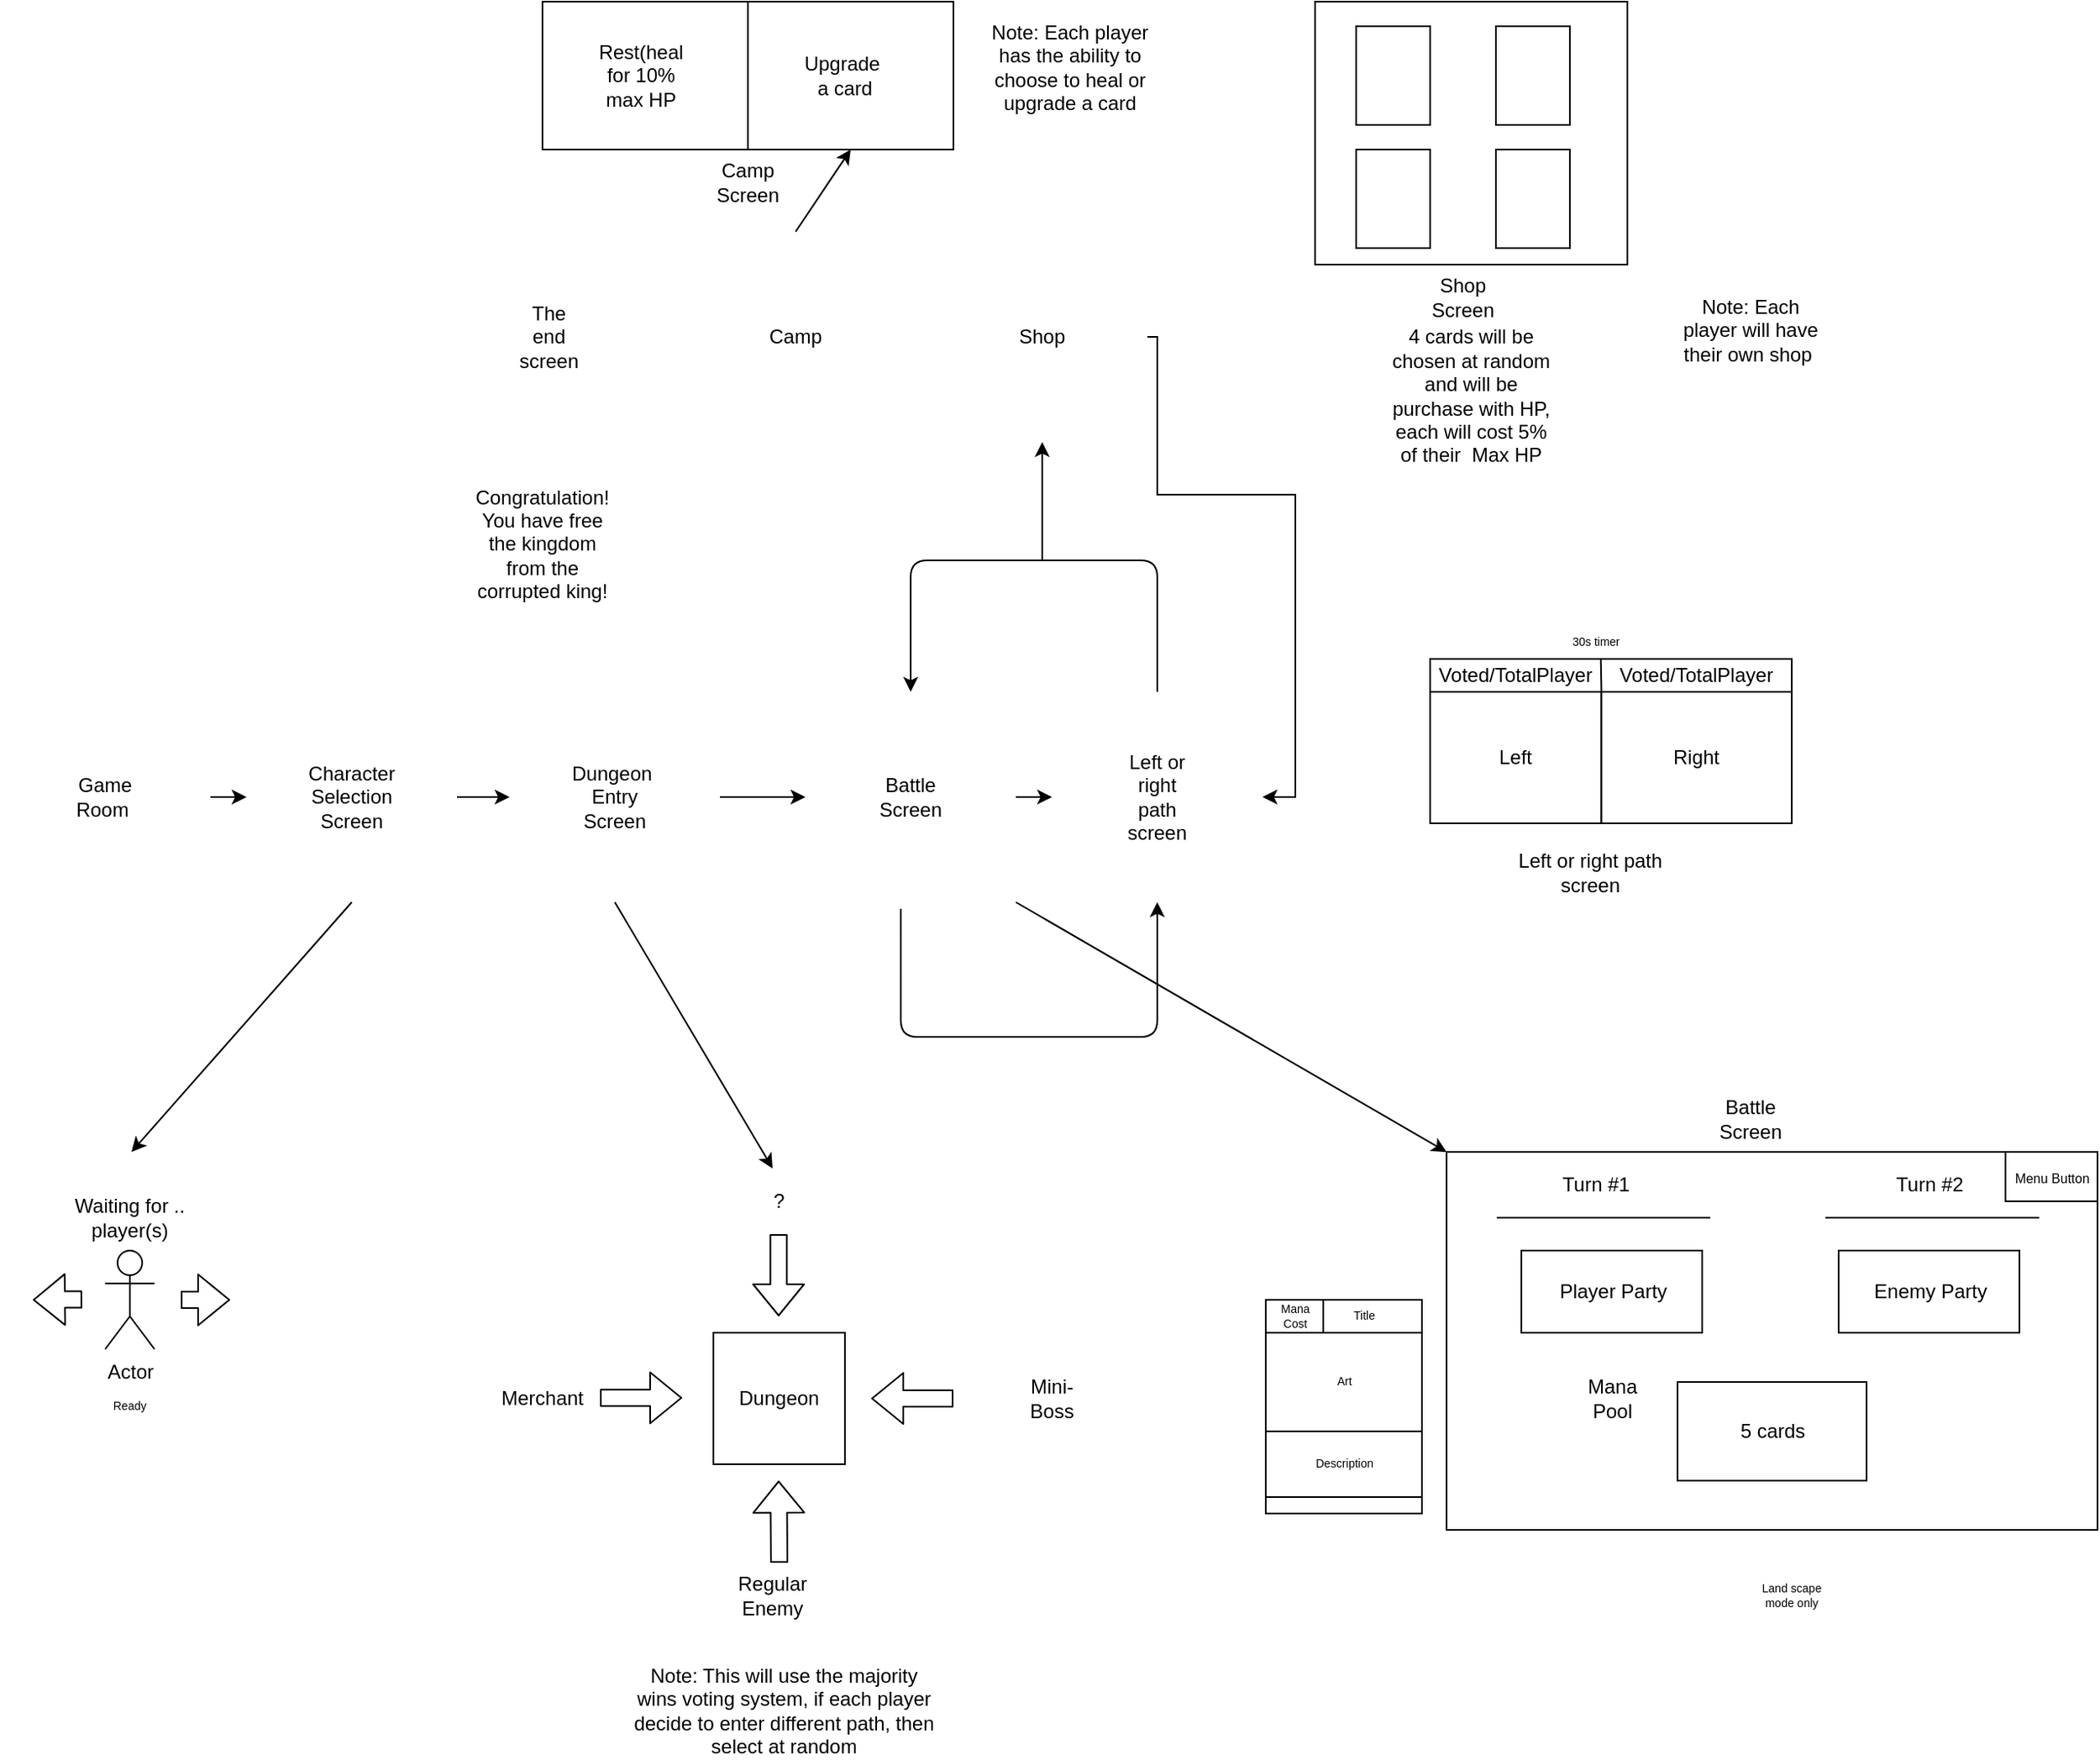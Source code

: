 <mxfile version="13.10.4" type="device"><diagram id="pbVKXJsePNaC-VFVFd6A" name="Page-1"><mxGraphModel dx="1422" dy="762" grid="1" gridSize="10" guides="1" tooltips="1" connect="1" arrows="1" fold="1" page="1" pageScale="1" pageWidth="850" pageHeight="1400" math="0" shadow="0"><root><mxCell id="0"/><mxCell id="1" parent="0"/><mxCell id="2u2CvLA-YCsp3FcDAvfl-1" value="" style="rounded=0;whiteSpace=wrap;html=1;" parent="1" vertex="1"><mxGeometry x="870" y="10" width="190" height="160" as="geometry"/></mxCell><mxCell id="sheT4rdz6Axnox0tqZkk-2" value="" style="rounded=0;whiteSpace=wrap;html=1;" parent="1" vertex="1"><mxGeometry x="400" y="10" width="250" height="90" as="geometry"/></mxCell><mxCell id="AjZo9gJM4LLW0YtzjUzM-5" value="" style="group" parent="1" vertex="1" connectable="0"><mxGeometry x="220" y="430" width="128" height="128" as="geometry"/></mxCell><mxCell id="AjZo9gJM4LLW0YtzjUzM-3" value="" style="shape=image;html=1;verticalAlign=top;verticalLabelPosition=bottom;labelBackgroundColor=#ffffff;imageAspect=0;aspect=fixed;image=https://cdn4.iconfinder.com/data/icons/essential-app-1/16/mobile-phone-smart-screen-128.png" parent="AjZo9gJM4LLW0YtzjUzM-5" vertex="1"><mxGeometry width="128" height="128" as="geometry"/></mxCell><mxCell id="AjZo9gJM4LLW0YtzjUzM-4" value="Character Selection Screen&lt;br&gt;" style="text;html=1;strokeColor=none;fillColor=none;align=center;verticalAlign=middle;whiteSpace=wrap;rounded=0;" parent="AjZo9gJM4LLW0YtzjUzM-5" vertex="1"><mxGeometry x="44" y="54" width="40" height="20" as="geometry"/></mxCell><mxCell id="AjZo9gJM4LLW0YtzjUzM-6" value="" style="group" parent="1" vertex="1" connectable="0"><mxGeometry x="70" y="430" width="128" height="128" as="geometry"/></mxCell><mxCell id="AjZo9gJM4LLW0YtzjUzM-7" value="" style="shape=image;html=1;verticalAlign=top;verticalLabelPosition=bottom;labelBackgroundColor=#ffffff;imageAspect=0;aspect=fixed;image=https://cdn4.iconfinder.com/data/icons/essential-app-1/16/mobile-phone-smart-screen-128.png" parent="AjZo9gJM4LLW0YtzjUzM-6" vertex="1"><mxGeometry width="128" height="128" as="geometry"/></mxCell><mxCell id="AjZo9gJM4LLW0YtzjUzM-8" value="Game Room&amp;nbsp;" style="text;html=1;strokeColor=none;fillColor=none;align=center;verticalAlign=middle;whiteSpace=wrap;rounded=0;" parent="AjZo9gJM4LLW0YtzjUzM-6" vertex="1"><mxGeometry x="44" y="54" width="40" height="20" as="geometry"/></mxCell><mxCell id="AjZo9gJM4LLW0YtzjUzM-11" value="" style="group" parent="1" vertex="1" connectable="0"><mxGeometry x="560" y="430" width="128" height="128" as="geometry"/></mxCell><mxCell id="AjZo9gJM4LLW0YtzjUzM-12" value="" style="shape=image;html=1;verticalAlign=top;verticalLabelPosition=bottom;labelBackgroundColor=#ffffff;imageAspect=0;aspect=fixed;image=https://cdn4.iconfinder.com/data/icons/essential-app-1/16/mobile-phone-smart-screen-128.png" parent="AjZo9gJM4LLW0YtzjUzM-11" vertex="1"><mxGeometry width="128" height="128" as="geometry"/></mxCell><mxCell id="AjZo9gJM4LLW0YtzjUzM-13" value="Battle Screen" style="text;html=1;strokeColor=none;fillColor=none;align=center;verticalAlign=middle;whiteSpace=wrap;rounded=0;" parent="AjZo9gJM4LLW0YtzjUzM-11" vertex="1"><mxGeometry x="44" y="54" width="40" height="20" as="geometry"/></mxCell><mxCell id="AjZo9gJM4LLW0YtzjUzM-14" value="" style="group" parent="1" vertex="1" connectable="0"><mxGeometry x="380" y="430" width="128" height="128" as="geometry"/></mxCell><mxCell id="AjZo9gJM4LLW0YtzjUzM-15" value="" style="shape=image;html=1;verticalAlign=top;verticalLabelPosition=bottom;labelBackgroundColor=#ffffff;imageAspect=0;aspect=fixed;image=https://cdn4.iconfinder.com/data/icons/essential-app-1/16/mobile-phone-smart-screen-128.png" parent="AjZo9gJM4LLW0YtzjUzM-14" vertex="1"><mxGeometry width="128" height="128" as="geometry"/></mxCell><mxCell id="AjZo9gJM4LLW0YtzjUzM-16" value="Dungeon&amp;nbsp;&lt;br&gt;Entry Screen" style="text;html=1;strokeColor=none;fillColor=none;align=center;verticalAlign=middle;whiteSpace=wrap;rounded=0;" parent="AjZo9gJM4LLW0YtzjUzM-14" vertex="1"><mxGeometry x="44" y="54" width="40" height="20" as="geometry"/></mxCell><mxCell id="AjZo9gJM4LLW0YtzjUzM-17" value="" style="group" parent="1" vertex="1" connectable="0"><mxGeometry x="710" y="430" width="128" height="128" as="geometry"/></mxCell><mxCell id="AjZo9gJM4LLW0YtzjUzM-18" value="" style="shape=image;html=1;verticalAlign=top;verticalLabelPosition=bottom;labelBackgroundColor=#ffffff;imageAspect=0;aspect=fixed;image=https://cdn4.iconfinder.com/data/icons/essential-app-1/16/mobile-phone-smart-screen-128.png" parent="AjZo9gJM4LLW0YtzjUzM-17" vertex="1"><mxGeometry width="128" height="128" as="geometry"/></mxCell><mxCell id="AjZo9gJM4LLW0YtzjUzM-19" value="Left or right path screen" style="text;html=1;strokeColor=none;fillColor=none;align=center;verticalAlign=middle;whiteSpace=wrap;rounded=0;" parent="AjZo9gJM4LLW0YtzjUzM-17" vertex="1"><mxGeometry x="44" y="54" width="40" height="20" as="geometry"/></mxCell><mxCell id="AjZo9gJM4LLW0YtzjUzM-20" style="edgeStyle=orthogonalEdgeStyle;rounded=0;orthogonalLoop=1;jettySize=auto;html=1;" parent="1" source="AjZo9gJM4LLW0YtzjUzM-7" target="AjZo9gJM4LLW0YtzjUzM-3" edge="1"><mxGeometry relative="1" as="geometry"/></mxCell><mxCell id="AjZo9gJM4LLW0YtzjUzM-21" style="edgeStyle=orthogonalEdgeStyle;rounded=0;orthogonalLoop=1;jettySize=auto;html=1;" parent="1" source="AjZo9gJM4LLW0YtzjUzM-3" target="AjZo9gJM4LLW0YtzjUzM-15" edge="1"><mxGeometry relative="1" as="geometry"/></mxCell><mxCell id="AjZo9gJM4LLW0YtzjUzM-22" style="edgeStyle=orthogonalEdgeStyle;rounded=0;orthogonalLoop=1;jettySize=auto;html=1;" parent="1" source="AjZo9gJM4LLW0YtzjUzM-15" target="AjZo9gJM4LLW0YtzjUzM-12" edge="1"><mxGeometry relative="1" as="geometry"/></mxCell><mxCell id="AjZo9gJM4LLW0YtzjUzM-23" style="edgeStyle=orthogonalEdgeStyle;rounded=0;orthogonalLoop=1;jettySize=auto;html=1;" parent="1" source="AjZo9gJM4LLW0YtzjUzM-12" target="AjZo9gJM4LLW0YtzjUzM-18" edge="1"><mxGeometry relative="1" as="geometry"/></mxCell><mxCell id="AjZo9gJM4LLW0YtzjUzM-25" value="" style="endArrow=classic;html=1;exitX=0.5;exitY=0;exitDx=0;exitDy=0;entryX=0.5;entryY=0;entryDx=0;entryDy=0;" parent="1" source="AjZo9gJM4LLW0YtzjUzM-18" target="AjZo9gJM4LLW0YtzjUzM-12" edge="1"><mxGeometry width="50" height="50" relative="1" as="geometry"><mxPoint x="740" y="380" as="sourcePoint"/><mxPoint x="630" y="260" as="targetPoint"/><Array as="points"><mxPoint x="774" y="350"/><mxPoint x="624" y="350"/></Array></mxGeometry></mxCell><mxCell id="AjZo9gJM4LLW0YtzjUzM-26" value="" style="endArrow=classic;html=1;entryX=0.5;entryY=1;entryDx=0;entryDy=0;exitX=0.453;exitY=1.031;exitDx=0;exitDy=0;exitPerimeter=0;" parent="1" source="AjZo9gJM4LLW0YtzjUzM-12" target="AjZo9gJM4LLW0YtzjUzM-18" edge="1"><mxGeometry width="50" height="50" relative="1" as="geometry"><mxPoint x="620" y="640" as="sourcePoint"/><mxPoint x="780" y="640" as="targetPoint"/><Array as="points"><mxPoint x="618" y="640"/><mxPoint x="774" y="640"/></Array></mxGeometry></mxCell><mxCell id="QSa_JD4APEMGe9eQTpQw-2" value="" style="group" parent="1" vertex="1" connectable="0"><mxGeometry x="640" y="150" width="128" height="128" as="geometry"/></mxCell><mxCell id="QSa_JD4APEMGe9eQTpQw-3" value="" style="shape=image;html=1;verticalAlign=top;verticalLabelPosition=bottom;labelBackgroundColor=#ffffff;imageAspect=0;aspect=fixed;image=https://cdn4.iconfinder.com/data/icons/essential-app-1/16/mobile-phone-smart-screen-128.png" parent="QSa_JD4APEMGe9eQTpQw-2" vertex="1"><mxGeometry width="128" height="128" as="geometry"/></mxCell><mxCell id="QSa_JD4APEMGe9eQTpQw-4" value="Shop" style="text;html=1;strokeColor=none;fillColor=none;align=center;verticalAlign=middle;whiteSpace=wrap;rounded=0;" parent="QSa_JD4APEMGe9eQTpQw-2" vertex="1"><mxGeometry x="44" y="54" width="40" height="20" as="geometry"/></mxCell><mxCell id="QSa_JD4APEMGe9eQTpQw-7" value="" style="endArrow=classic;html=1;entryX=0.5;entryY=1;entryDx=0;entryDy=0;" parent="1" target="QSa_JD4APEMGe9eQTpQw-3" edge="1"><mxGeometry width="50" height="50" relative="1" as="geometry"><mxPoint x="704" y="350" as="sourcePoint"/><mxPoint x="730" y="290" as="targetPoint"/></mxGeometry></mxCell><mxCell id="QSa_JD4APEMGe9eQTpQw-8" style="edgeStyle=orthogonalEdgeStyle;rounded=0;orthogonalLoop=1;jettySize=auto;html=1;entryX=1;entryY=0.5;entryDx=0;entryDy=0;" parent="1" source="QSa_JD4APEMGe9eQTpQw-3" target="AjZo9gJM4LLW0YtzjUzM-18" edge="1"><mxGeometry relative="1" as="geometry"><Array as="points"><mxPoint x="774" y="214"/><mxPoint x="774" y="310"/><mxPoint x="858" y="310"/><mxPoint x="858" y="494"/></Array></mxGeometry></mxCell><mxCell id="QSa_JD4APEMGe9eQTpQw-33" value="" style="group" parent="1" vertex="1" connectable="0"><mxGeometry x="340" y="150" width="128" height="128" as="geometry"/></mxCell><mxCell id="QSa_JD4APEMGe9eQTpQw-34" value="" style="shape=image;html=1;verticalAlign=top;verticalLabelPosition=bottom;labelBackgroundColor=#ffffff;imageAspect=0;aspect=fixed;image=https://cdn4.iconfinder.com/data/icons/essential-app-1/16/mobile-phone-smart-screen-128.png" parent="QSa_JD4APEMGe9eQTpQw-33" vertex="1"><mxGeometry width="128" height="128" as="geometry"/></mxCell><mxCell id="QSa_JD4APEMGe9eQTpQw-35" value="The end screen" style="text;html=1;strokeColor=none;fillColor=none;align=center;verticalAlign=middle;whiteSpace=wrap;rounded=0;" parent="QSa_JD4APEMGe9eQTpQw-33" vertex="1"><mxGeometry x="44" y="54" width="40" height="20" as="geometry"/></mxCell><mxCell id="QSa_JD4APEMGe9eQTpQw-37" value="" style="group" parent="1" vertex="1" connectable="0"><mxGeometry x="490" y="150" width="128" height="128" as="geometry"/></mxCell><mxCell id="QSa_JD4APEMGe9eQTpQw-38" value="" style="shape=image;html=1;verticalAlign=top;verticalLabelPosition=bottom;labelBackgroundColor=#ffffff;imageAspect=0;aspect=fixed;image=https://cdn4.iconfinder.com/data/icons/essential-app-1/16/mobile-phone-smart-screen-128.png" parent="QSa_JD4APEMGe9eQTpQw-37" vertex="1"><mxGeometry width="128" height="128" as="geometry"/></mxCell><mxCell id="QSa_JD4APEMGe9eQTpQw-39" value="Camp" style="text;html=1;strokeColor=none;fillColor=none;align=center;verticalAlign=middle;whiteSpace=wrap;rounded=0;" parent="QSa_JD4APEMGe9eQTpQw-37" vertex="1"><mxGeometry x="44" y="54" width="40" height="20" as="geometry"/></mxCell><mxCell id="sheT4rdz6Axnox0tqZkk-5" value="Camp Screen&lt;br&gt;" style="text;html=1;strokeColor=none;fillColor=none;align=center;verticalAlign=middle;whiteSpace=wrap;rounded=0;" parent="1" vertex="1"><mxGeometry x="505" y="110" width="40" height="20" as="geometry"/></mxCell><mxCell id="sheT4rdz6Axnox0tqZkk-12" value="" style="endArrow=none;html=1;exitX=0.5;exitY=1;exitDx=0;exitDy=0;entryX=0.5;entryY=0;entryDx=0;entryDy=0;" parent="1" source="sheT4rdz6Axnox0tqZkk-2" target="sheT4rdz6Axnox0tqZkk-2" edge="1"><mxGeometry width="50" height="50" relative="1" as="geometry"><mxPoint x="500" y="70" as="sourcePoint"/><mxPoint x="550" y="20" as="targetPoint"/></mxGeometry></mxCell><mxCell id="sheT4rdz6Axnox0tqZkk-13" value="Rest(heal for 10% max HP" style="text;html=1;strokeColor=none;fillColor=none;align=center;verticalAlign=middle;whiteSpace=wrap;rounded=0;" parent="1" vertex="1"><mxGeometry x="440" y="45" width="40" height="20" as="geometry"/></mxCell><mxCell id="sheT4rdz6Axnox0tqZkk-14" value="Upgrade&amp;nbsp; a card" style="text;html=1;strokeColor=none;fillColor=none;align=center;verticalAlign=middle;whiteSpace=wrap;rounded=0;" parent="1" vertex="1"><mxGeometry x="564" y="45" width="40" height="20" as="geometry"/></mxCell><mxCell id="2u2CvLA-YCsp3FcDAvfl-2" value="4 cards will be chosen at random and will be purchase with HP, each will cost 5% of their&amp;nbsp; Max HP" style="text;html=1;strokeColor=none;fillColor=none;align=center;verticalAlign=middle;whiteSpace=wrap;rounded=0;" parent="1" vertex="1"><mxGeometry x="915" y="240" width="100" height="20" as="geometry"/></mxCell><mxCell id="2u2CvLA-YCsp3FcDAvfl-3" value="" style="rounded=0;whiteSpace=wrap;html=1;" parent="1" vertex="1"><mxGeometry x="895" y="25" width="45" height="60" as="geometry"/></mxCell><mxCell id="2u2CvLA-YCsp3FcDAvfl-4" value="" style="rounded=0;whiteSpace=wrap;html=1;" parent="1" vertex="1"><mxGeometry x="980" y="25" width="45" height="60" as="geometry"/></mxCell><mxCell id="2u2CvLA-YCsp3FcDAvfl-5" value="" style="rounded=0;whiteSpace=wrap;html=1;" parent="1" vertex="1"><mxGeometry x="895" y="100" width="45" height="60" as="geometry"/></mxCell><mxCell id="2u2CvLA-YCsp3FcDAvfl-6" value="" style="rounded=0;whiteSpace=wrap;html=1;" parent="1" vertex="1"><mxGeometry x="980" y="100" width="45" height="60" as="geometry"/></mxCell><mxCell id="2u2CvLA-YCsp3FcDAvfl-7" value="" style="endArrow=classic;html=1;exitX=0.5;exitY=1;exitDx=0;exitDy=0;" parent="1" source="AjZo9gJM4LLW0YtzjUzM-15" edge="1"><mxGeometry width="50" height="50" relative="1" as="geometry"><mxPoint x="430" y="650" as="sourcePoint"/><mxPoint x="540" y="720" as="targetPoint"/></mxGeometry></mxCell><mxCell id="2u2CvLA-YCsp3FcDAvfl-9" value="" style="endArrow=classic;html=1;exitX=0.5;exitY=1;exitDx=0;exitDy=0;" parent="1" source="AjZo9gJM4LLW0YtzjUzM-3" edge="1"><mxGeometry width="50" height="50" relative="1" as="geometry"><mxPoint x="300" y="660" as="sourcePoint"/><mxPoint x="150" y="710" as="targetPoint"/></mxGeometry></mxCell><mxCell id="2u2CvLA-YCsp3FcDAvfl-10" value="Actor" style="shape=umlActor;verticalLabelPosition=bottom;verticalAlign=top;html=1;outlineConnect=0;" parent="1" vertex="1"><mxGeometry x="134" y="770" width="30" height="60" as="geometry"/></mxCell><mxCell id="2u2CvLA-YCsp3FcDAvfl-11" value="" style="shape=flexArrow;endArrow=classic;html=1;" parent="1" edge="1"><mxGeometry width="50" height="50" relative="1" as="geometry"><mxPoint x="180" y="800" as="sourcePoint"/><mxPoint x="210" y="800" as="targetPoint"/></mxGeometry></mxCell><mxCell id="2u2CvLA-YCsp3FcDAvfl-13" value="" style="shape=flexArrow;endArrow=classic;html=1;" parent="1" edge="1"><mxGeometry width="50" height="50" relative="1" as="geometry"><mxPoint x="120.0" y="799.71" as="sourcePoint"/><mxPoint x="90" y="800" as="targetPoint"/></mxGeometry></mxCell><mxCell id="2u2CvLA-YCsp3FcDAvfl-16" value="Waiting for .. player(s)" style="text;html=1;strokeColor=none;fillColor=none;align=center;verticalAlign=middle;whiteSpace=wrap;rounded=0;" parent="1" vertex="1"><mxGeometry x="106" y="740" width="86" height="20" as="geometry"/></mxCell><mxCell id="2u2CvLA-YCsp3FcDAvfl-17" value="Dungeon" style="whiteSpace=wrap;html=1;aspect=fixed;" parent="1" vertex="1"><mxGeometry x="504" y="820" width="80" height="80" as="geometry"/></mxCell><mxCell id="2u2CvLA-YCsp3FcDAvfl-18" value="" style="shape=flexArrow;endArrow=classic;html=1;" parent="1" edge="1"><mxGeometry width="50" height="50" relative="1" as="geometry"><mxPoint x="435" y="859.66" as="sourcePoint"/><mxPoint x="485" y="859.66" as="targetPoint"/></mxGeometry></mxCell><mxCell id="2u2CvLA-YCsp3FcDAvfl-19" value="" style="shape=flexArrow;endArrow=classic;html=1;" parent="1" edge="1"><mxGeometry width="50" height="50" relative="1" as="geometry"><mxPoint x="650" y="860" as="sourcePoint"/><mxPoint x="600" y="860" as="targetPoint"/></mxGeometry></mxCell><mxCell id="2u2CvLA-YCsp3FcDAvfl-20" value="" style="shape=flexArrow;endArrow=classic;html=1;" parent="1" edge="1"><mxGeometry width="50" height="50" relative="1" as="geometry"><mxPoint x="543.66" y="760" as="sourcePoint"/><mxPoint x="543.66" y="810" as="targetPoint"/></mxGeometry></mxCell><mxCell id="2u2CvLA-YCsp3FcDAvfl-21" value="" style="shape=flexArrow;endArrow=classic;html=1;" parent="1" edge="1"><mxGeometry width="50" height="50" relative="1" as="geometry"><mxPoint x="544" y="960" as="sourcePoint"/><mxPoint x="543.66" y="910" as="targetPoint"/></mxGeometry></mxCell><mxCell id="2u2CvLA-YCsp3FcDAvfl-22" value="?" style="text;html=1;strokeColor=none;fillColor=none;align=center;verticalAlign=middle;whiteSpace=wrap;rounded=0;" parent="1" vertex="1"><mxGeometry x="524" y="730" width="40" height="20" as="geometry"/></mxCell><mxCell id="2u2CvLA-YCsp3FcDAvfl-23" value="Merchant" style="text;html=1;strokeColor=none;fillColor=none;align=center;verticalAlign=middle;whiteSpace=wrap;rounded=0;" parent="1" vertex="1"><mxGeometry x="380" y="850" width="40" height="20" as="geometry"/></mxCell><mxCell id="2u2CvLA-YCsp3FcDAvfl-24" value="Regular Enemy" style="text;html=1;strokeColor=none;fillColor=none;align=center;verticalAlign=middle;whiteSpace=wrap;rounded=0;" parent="1" vertex="1"><mxGeometry x="520" y="970" width="40" height="20" as="geometry"/></mxCell><mxCell id="2u2CvLA-YCsp3FcDAvfl-25" value="Mini-Boss" style="text;html=1;strokeColor=none;fillColor=none;align=center;verticalAlign=middle;whiteSpace=wrap;rounded=0;" parent="1" vertex="1"><mxGeometry x="690" y="850" width="40" height="20" as="geometry"/></mxCell><mxCell id="2u2CvLA-YCsp3FcDAvfl-26" value="Congratulation!&lt;br&gt;You have free the kingdom from the corrupted king!" style="text;html=1;strokeColor=none;fillColor=none;align=center;verticalAlign=middle;whiteSpace=wrap;rounded=0;" parent="1" vertex="1"><mxGeometry x="380" y="330" width="40" height="20" as="geometry"/></mxCell><mxCell id="bKgF3MeJaRfdeJ4T0snE-1" value="Note: Each player will have their own shop&amp;nbsp;" style="text;html=1;strokeColor=none;fillColor=none;align=center;verticalAlign=middle;whiteSpace=wrap;rounded=0;" vertex="1" parent="1"><mxGeometry x="1090" y="200" width="90" height="20" as="geometry"/></mxCell><mxCell id="bKgF3MeJaRfdeJ4T0snE-2" value="Note: Each player has the ability to choose to heal or upgrade a card" style="text;html=1;strokeColor=none;fillColor=none;align=center;verticalAlign=middle;whiteSpace=wrap;rounded=0;" vertex="1" parent="1"><mxGeometry x="670" y="40" width="102" height="20" as="geometry"/></mxCell><mxCell id="bKgF3MeJaRfdeJ4T0snE-3" value="Shop Screen" style="text;html=1;strokeColor=none;fillColor=none;align=center;verticalAlign=middle;whiteSpace=wrap;rounded=0;" vertex="1" parent="1"><mxGeometry x="940" y="180" width="40" height="20" as="geometry"/></mxCell><mxCell id="bKgF3MeJaRfdeJ4T0snE-4" value="Note: This will use the majority wins voting system, if each player decide to enter different path, then select at random" style="text;html=1;strokeColor=none;fillColor=none;align=center;verticalAlign=middle;whiteSpace=wrap;rounded=0;" vertex="1" parent="1"><mxGeometry x="454" y="1040" width="186" height="20" as="geometry"/></mxCell><mxCell id="bKgF3MeJaRfdeJ4T0snE-6" value="" style="endArrow=classic;html=1;exitX=0.5;exitY=0;exitDx=0;exitDy=0;entryX=0.75;entryY=1;entryDx=0;entryDy=0;" edge="1" parent="1" source="QSa_JD4APEMGe9eQTpQw-38" target="sheT4rdz6Axnox0tqZkk-2"><mxGeometry width="50" height="50" relative="1" as="geometry"><mxPoint x="590" y="170" as="sourcePoint"/><mxPoint x="640" y="120" as="targetPoint"/></mxGeometry></mxCell><mxCell id="bKgF3MeJaRfdeJ4T0snE-17" value="" style="group" vertex="1" connectable="0" parent="1"><mxGeometry x="940" y="410" width="220" height="100" as="geometry"/></mxCell><mxCell id="bKgF3MeJaRfdeJ4T0snE-8" value="" style="rounded=0;whiteSpace=wrap;html=1;" vertex="1" parent="bKgF3MeJaRfdeJ4T0snE-17"><mxGeometry width="220" height="100" as="geometry"/></mxCell><mxCell id="bKgF3MeJaRfdeJ4T0snE-9" value="" style="rounded=0;whiteSpace=wrap;html=1;" vertex="1" parent="bKgF3MeJaRfdeJ4T0snE-17"><mxGeometry y="20" width="104.211" height="80" as="geometry"/></mxCell><mxCell id="bKgF3MeJaRfdeJ4T0snE-10" value="" style="rounded=0;whiteSpace=wrap;html=1;" vertex="1" parent="bKgF3MeJaRfdeJ4T0snE-17"><mxGeometry x="104.211" y="20" width="115.789" height="80" as="geometry"/></mxCell><mxCell id="bKgF3MeJaRfdeJ4T0snE-12" value="" style="endArrow=none;html=1;exitX=1;exitY=0;exitDx=0;exitDy=0;entryX=0.472;entryY=-0.001;entryDx=0;entryDy=0;entryPerimeter=0;" edge="1" parent="bKgF3MeJaRfdeJ4T0snE-17" source="bKgF3MeJaRfdeJ4T0snE-9" target="bKgF3MeJaRfdeJ4T0snE-8"><mxGeometry width="50" height="50" relative="1" as="geometry"><mxPoint x="81.053" y="10" as="sourcePoint"/><mxPoint x="110" as="targetPoint"/></mxGeometry></mxCell><mxCell id="bKgF3MeJaRfdeJ4T0snE-13" value="Left" style="text;html=1;strokeColor=none;fillColor=none;align=center;verticalAlign=middle;whiteSpace=wrap;rounded=0;" vertex="1" parent="bKgF3MeJaRfdeJ4T0snE-17"><mxGeometry x="28.947" y="50" width="46.316" height="20" as="geometry"/></mxCell><mxCell id="bKgF3MeJaRfdeJ4T0snE-14" value="Right" style="text;html=1;strokeColor=none;fillColor=none;align=center;verticalAlign=middle;whiteSpace=wrap;rounded=0;" vertex="1" parent="bKgF3MeJaRfdeJ4T0snE-17"><mxGeometry x="138.947" y="50" width="46.316" height="20" as="geometry"/></mxCell><mxCell id="bKgF3MeJaRfdeJ4T0snE-15" value="Voted/TotalPlayer" style="text;html=1;strokeColor=none;fillColor=none;align=center;verticalAlign=middle;whiteSpace=wrap;rounded=0;" vertex="1" parent="bKgF3MeJaRfdeJ4T0snE-17"><mxGeometry x="28.947" width="46.316" height="20" as="geometry"/></mxCell><mxCell id="bKgF3MeJaRfdeJ4T0snE-16" value="Voted/TotalPlayer" style="text;html=1;strokeColor=none;fillColor=none;align=center;verticalAlign=middle;whiteSpace=wrap;rounded=0;" vertex="1" parent="bKgF3MeJaRfdeJ4T0snE-17"><mxGeometry x="138.947" width="46.316" height="20" as="geometry"/></mxCell><mxCell id="bKgF3MeJaRfdeJ4T0snE-18" value="Left or right path screen" style="text;html=1;strokeColor=none;fillColor=none;align=center;verticalAlign=middle;whiteSpace=wrap;rounded=0;" vertex="1" parent="1"><mxGeometry x="980" y="530" width="115" height="20" as="geometry"/></mxCell><mxCell id="bKgF3MeJaRfdeJ4T0snE-34" value="" style="group" vertex="1" connectable="0" parent="1"><mxGeometry x="840" y="680" width="506" height="260" as="geometry"/></mxCell><mxCell id="sheT4rdz6Axnox0tqZkk-6" value="" style="group" parent="bKgF3MeJaRfdeJ4T0snE-34" vertex="1" connectable="0"><mxGeometry x="110" width="396" height="260" as="geometry"/></mxCell><mxCell id="QSa_JD4APEMGe9eQTpQw-18" value="" style="rounded=0;whiteSpace=wrap;html=1;" parent="sheT4rdz6Axnox0tqZkk-6" vertex="1"><mxGeometry y="30" width="396" height="230" as="geometry"/></mxCell><mxCell id="AjZo9gJM4LLW0YtzjUzM-1" value="Player Party" style="html=1;" parent="sheT4rdz6Axnox0tqZkk-6" vertex="1"><mxGeometry x="45.5" y="90" width="110" height="50" as="geometry"/></mxCell><mxCell id="AjZo9gJM4LLW0YtzjUzM-2" value="Enemy Party" style="html=1;" parent="sheT4rdz6Axnox0tqZkk-6" vertex="1"><mxGeometry x="238.5" y="90" width="110" height="50" as="geometry"/></mxCell><mxCell id="QSa_JD4APEMGe9eQTpQw-12" value="5 cards" style="rounded=0;whiteSpace=wrap;html=1;" parent="sheT4rdz6Axnox0tqZkk-6" vertex="1"><mxGeometry x="140.5" y="170" width="115" height="60" as="geometry"/></mxCell><mxCell id="QSa_JD4APEMGe9eQTpQw-16" value="" style="endArrow=none;html=1;" parent="sheT4rdz6Axnox0tqZkk-6" edge="1"><mxGeometry width="50" height="50" relative="1" as="geometry"><mxPoint x="30.5" y="70" as="sourcePoint"/><mxPoint x="160.5" y="70" as="targetPoint"/></mxGeometry></mxCell><mxCell id="QSa_JD4APEMGe9eQTpQw-17" value="" style="endArrow=none;html=1;" parent="sheT4rdz6Axnox0tqZkk-6" edge="1"><mxGeometry width="50" height="50" relative="1" as="geometry"><mxPoint x="230.5" y="70" as="sourcePoint"/><mxPoint x="360.5" y="70" as="targetPoint"/></mxGeometry></mxCell><mxCell id="QSa_JD4APEMGe9eQTpQw-19" value="Turn #1" style="text;html=1;strokeColor=none;fillColor=none;align=center;verticalAlign=middle;whiteSpace=wrap;rounded=0;" parent="sheT4rdz6Axnox0tqZkk-6" vertex="1"><mxGeometry x="60.5" y="40" width="60" height="20" as="geometry"/></mxCell><mxCell id="QSa_JD4APEMGe9eQTpQw-20" value="Turn #2&lt;br&gt;" style="text;html=1;strokeColor=none;fillColor=none;align=center;verticalAlign=middle;whiteSpace=wrap;rounded=0;" parent="sheT4rdz6Axnox0tqZkk-6" vertex="1"><mxGeometry x="263.5" y="40" width="60" height="20" as="geometry"/></mxCell><mxCell id="QSa_JD4APEMGe9eQTpQw-23" value="&lt;font style=&quot;font-size: 8px&quot;&gt;Menu Button&lt;/font&gt;" style="html=1;" parent="sheT4rdz6Axnox0tqZkk-6" vertex="1"><mxGeometry x="340" y="30" width="56" height="30" as="geometry"/></mxCell><mxCell id="QSa_JD4APEMGe9eQTpQw-29" value="Mana Pool" style="text;html=1;strokeColor=none;fillColor=none;align=center;verticalAlign=middle;whiteSpace=wrap;rounded=0;" parent="sheT4rdz6Axnox0tqZkk-6" vertex="1"><mxGeometry x="80.5" y="170" width="40" height="20" as="geometry"/></mxCell><mxCell id="sheT4rdz6Axnox0tqZkk-1" value="Battle Screen" style="text;html=1;strokeColor=none;fillColor=none;align=center;verticalAlign=middle;whiteSpace=wrap;rounded=0;" parent="sheT4rdz6Axnox0tqZkk-6" vertex="1"><mxGeometry x="164.5" width="40" height="20" as="geometry"/></mxCell><mxCell id="bKgF3MeJaRfdeJ4T0snE-33" value="" style="group" vertex="1" connectable="0" parent="bKgF3MeJaRfdeJ4T0snE-34"><mxGeometry y="120" width="95" height="130" as="geometry"/></mxCell><mxCell id="bKgF3MeJaRfdeJ4T0snE-21" value="" style="rounded=0;whiteSpace=wrap;html=1;" vertex="1" parent="bKgF3MeJaRfdeJ4T0snE-33"><mxGeometry width="95" height="130" as="geometry"/></mxCell><mxCell id="bKgF3MeJaRfdeJ4T0snE-26" value="" style="rounded=0;whiteSpace=wrap;html=1;fontSize=7;" vertex="1" parent="bKgF3MeJaRfdeJ4T0snE-33"><mxGeometry width="35" height="20" as="geometry"/></mxCell><mxCell id="bKgF3MeJaRfdeJ4T0snE-22" value="Mana Cost" style="text;html=1;strokeColor=none;fillColor=none;align=center;verticalAlign=middle;whiteSpace=wrap;rounded=0;fontSize=7;" vertex="1" parent="bKgF3MeJaRfdeJ4T0snE-33"><mxGeometry x="7.5" y="10" width="20" as="geometry"/></mxCell><mxCell id="bKgF3MeJaRfdeJ4T0snE-27" value="Title" style="text;html=1;strokeColor=none;fillColor=none;align=center;verticalAlign=middle;whiteSpace=wrap;rounded=0;fontSize=7;" vertex="1" parent="bKgF3MeJaRfdeJ4T0snE-33"><mxGeometry x="40" width="40" height="20" as="geometry"/></mxCell><mxCell id="bKgF3MeJaRfdeJ4T0snE-28" value="" style="rounded=0;whiteSpace=wrap;html=1;fontSize=7;" vertex="1" parent="bKgF3MeJaRfdeJ4T0snE-33"><mxGeometry y="20" width="95" height="60" as="geometry"/></mxCell><mxCell id="bKgF3MeJaRfdeJ4T0snE-29" value="Art" style="text;html=1;strokeColor=none;fillColor=none;align=center;verticalAlign=middle;whiteSpace=wrap;rounded=0;fontSize=7;" vertex="1" parent="bKgF3MeJaRfdeJ4T0snE-33"><mxGeometry x="28" y="40" width="40" height="20" as="geometry"/></mxCell><mxCell id="bKgF3MeJaRfdeJ4T0snE-31" value="" style="rounded=0;whiteSpace=wrap;html=1;fontSize=7;" vertex="1" parent="bKgF3MeJaRfdeJ4T0snE-33"><mxGeometry y="80" width="95" height="40" as="geometry"/></mxCell><mxCell id="bKgF3MeJaRfdeJ4T0snE-32" value="Description" style="text;html=1;strokeColor=none;fillColor=none;align=center;verticalAlign=middle;whiteSpace=wrap;rounded=0;fontSize=7;" vertex="1" parent="bKgF3MeJaRfdeJ4T0snE-33"><mxGeometry x="28" y="90" width="40" height="20" as="geometry"/></mxCell><mxCell id="bKgF3MeJaRfdeJ4T0snE-35" value="" style="endArrow=classic;html=1;fontSize=7;exitX=1;exitY=1;exitDx=0;exitDy=0;entryX=0;entryY=0;entryDx=0;entryDy=0;" edge="1" parent="1" source="AjZo9gJM4LLW0YtzjUzM-12" target="QSa_JD4APEMGe9eQTpQw-18"><mxGeometry width="50" height="50" relative="1" as="geometry"><mxPoint x="870" y="650" as="sourcePoint"/><mxPoint x="920" y="600" as="targetPoint"/></mxGeometry></mxCell><mxCell id="bKgF3MeJaRfdeJ4T0snE-37" value="Land scape mode only" style="text;html=1;strokeColor=none;fillColor=none;align=center;verticalAlign=middle;whiteSpace=wrap;rounded=0;fontSize=7;" vertex="1" parent="1"><mxGeometry x="1140" y="970" width="40" height="20" as="geometry"/></mxCell><mxCell id="bKgF3MeJaRfdeJ4T0snE-38" value="Ready" style="text;html=1;strokeColor=none;fillColor=none;align=center;verticalAlign=middle;whiteSpace=wrap;rounded=0;fontSize=7;" vertex="1" parent="1"><mxGeometry x="129" y="855" width="40" height="20" as="geometry"/></mxCell><mxCell id="bKgF3MeJaRfdeJ4T0snE-39" value="30s timer" style="text;html=1;strokeColor=none;fillColor=none;align=center;verticalAlign=middle;whiteSpace=wrap;rounded=0;fontSize=7;" vertex="1" parent="1"><mxGeometry x="1021" y="390" width="40" height="20" as="geometry"/></mxCell></root></mxGraphModel></diagram></mxfile>